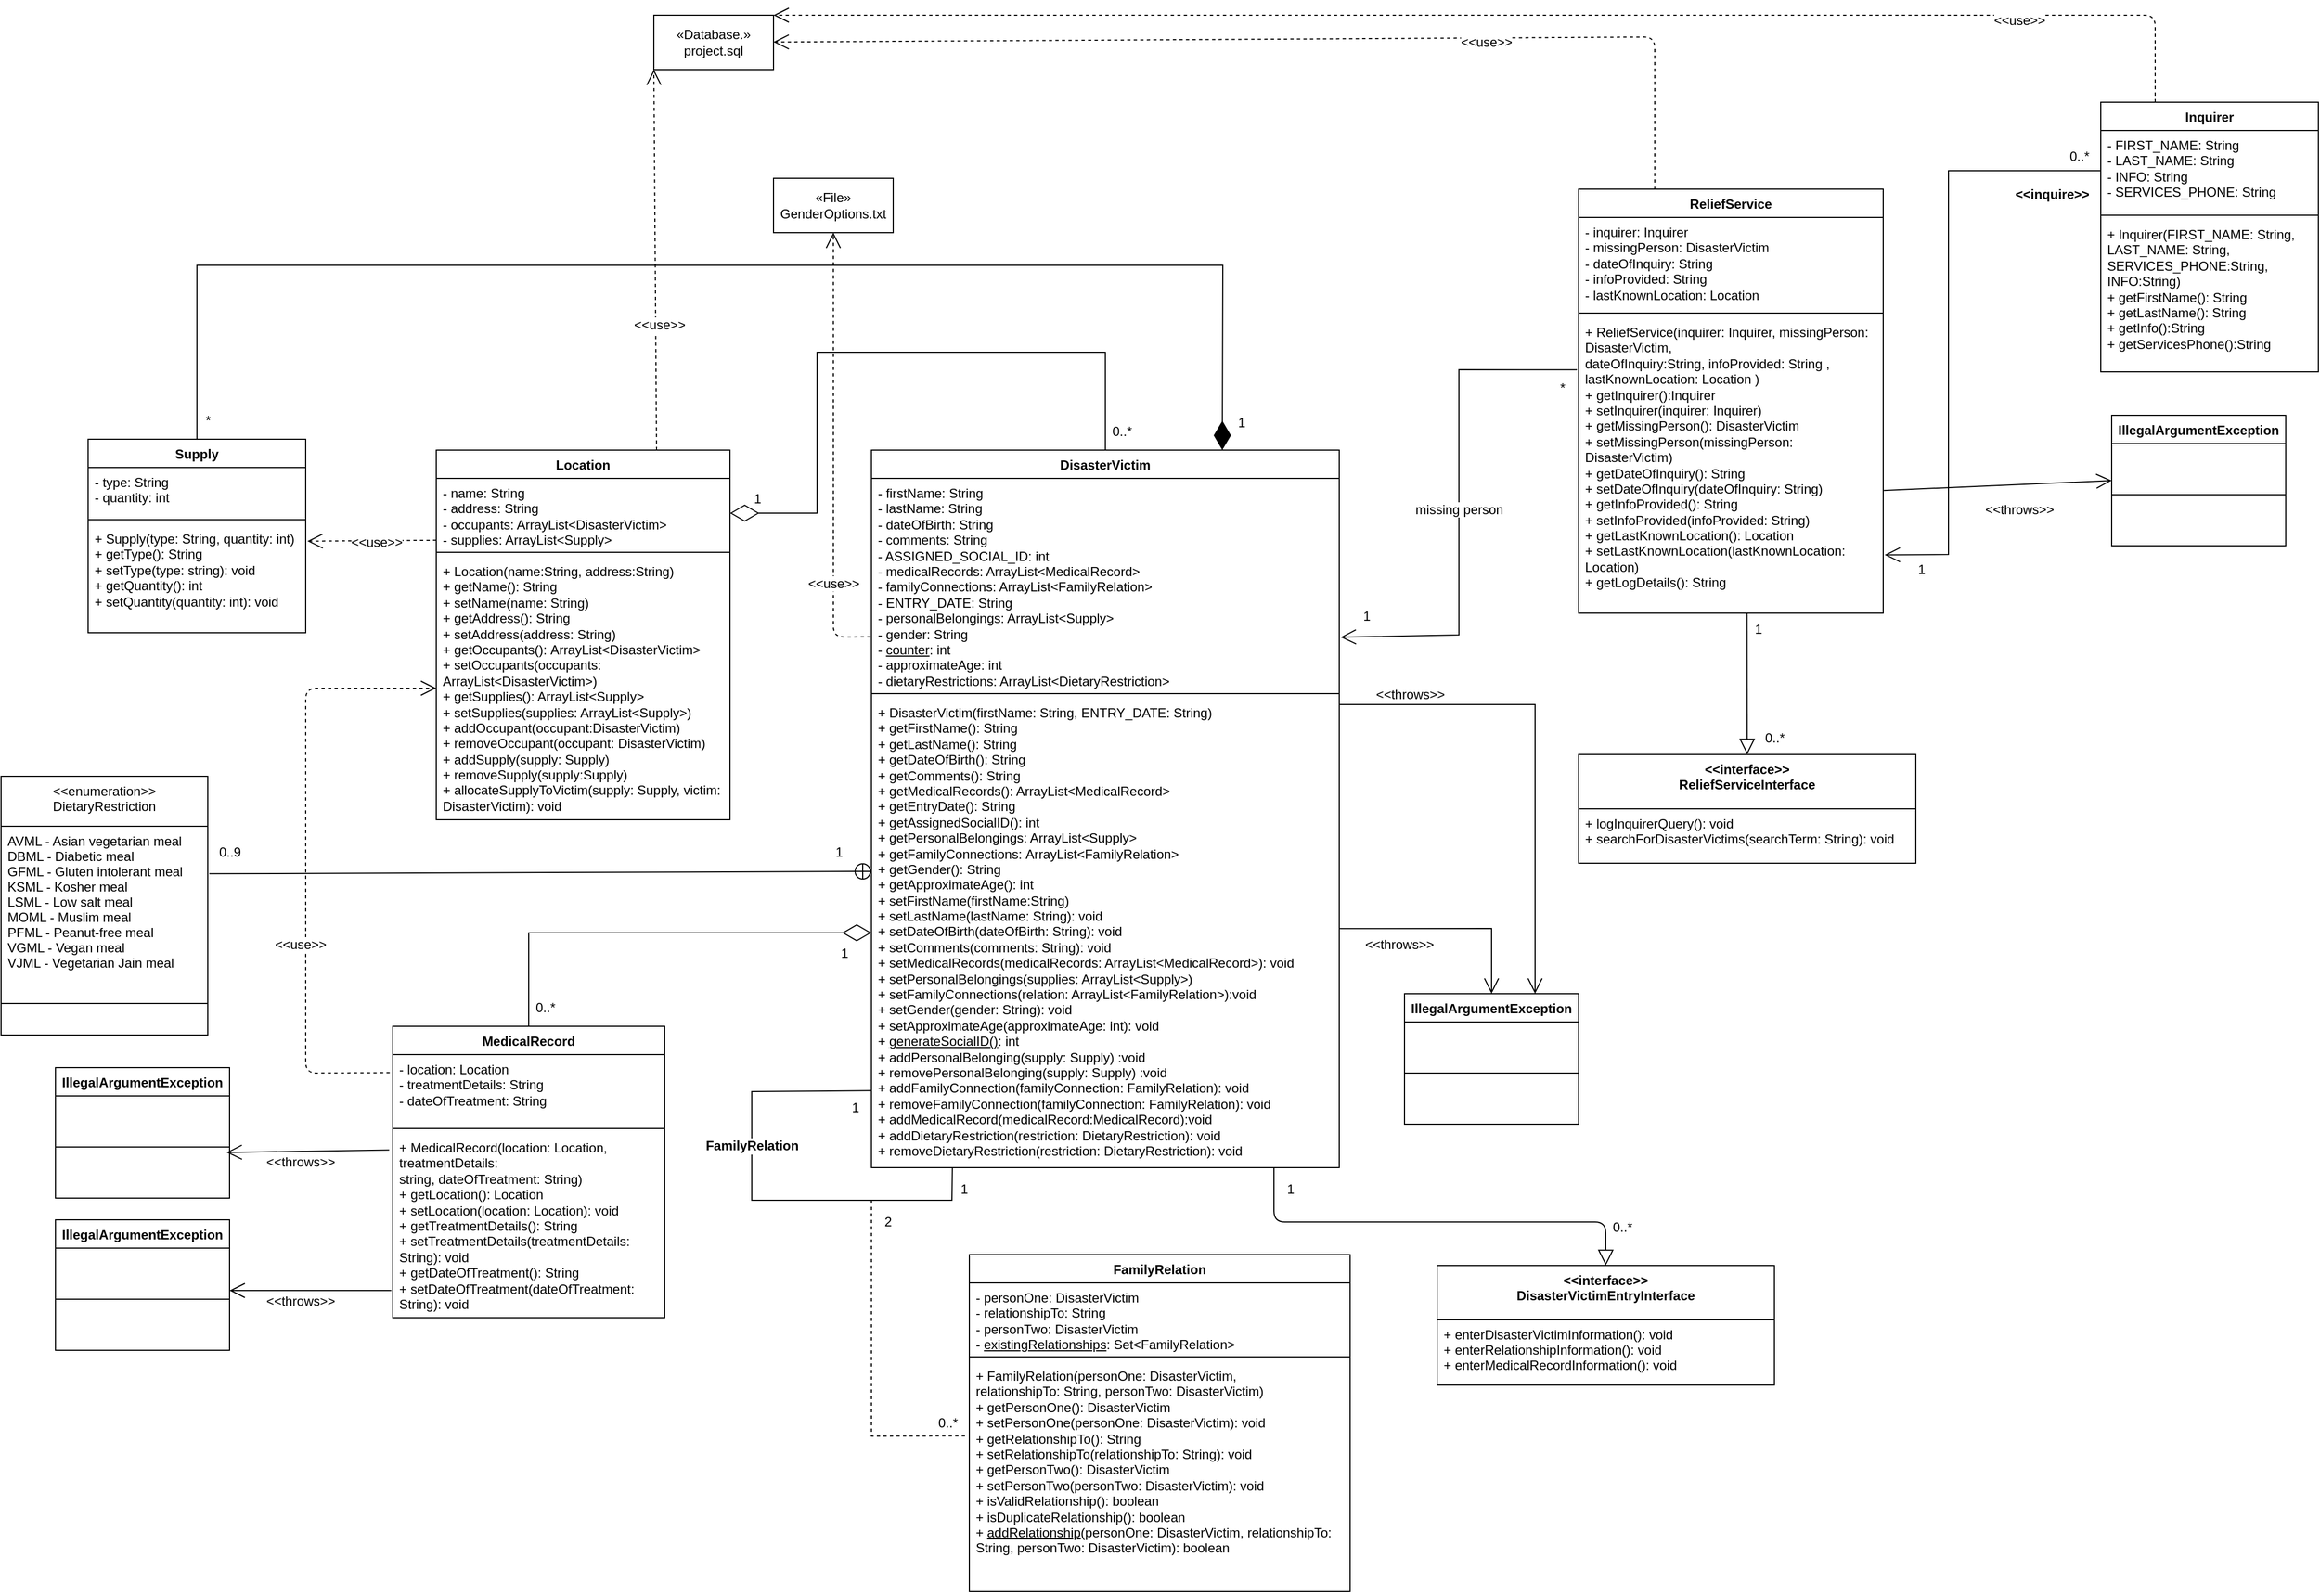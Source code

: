 <mxfile version="24.0.2" type="device">
  <diagram name="Page-1" id="tuon_g_4rtUmrCNSt_cw">
    <mxGraphModel dx="2333" dy="1160" grid="1" gridSize="10" guides="1" tooltips="1" connect="1" arrows="1" fold="1" page="1" pageScale="1" pageWidth="3000" pageHeight="3000" background="#FFFFFF" math="0" shadow="0">
      <root>
        <mxCell id="0" />
        <mxCell id="1" parent="0" />
        <mxCell id="7xqwLpyVegUSBJ_16_x_-1" value="DisasterVictim" style="swimlane;fontStyle=1;align=center;verticalAlign=top;childLayout=stackLayout;horizontal=1;startSize=26;horizontalStack=0;resizeParent=1;resizeParentMax=0;resizeLast=0;collapsible=1;marginBottom=0;whiteSpace=wrap;html=1;" parent="1" vertex="1">
          <mxGeometry x="1070" y="770" width="430" height="660" as="geometry" />
        </mxCell>
        <mxCell id="7xqwLpyVegUSBJ_16_x_-2" value="&lt;div&gt;- firstName: String&lt;/div&gt;&lt;div&gt;- lastName: String&lt;/div&gt;&lt;div&gt;- dateOfBirth: String&lt;/div&gt;&lt;div&gt;- comments: String&lt;/div&gt;&lt;div&gt;- ASSIGNED_SOCIAL_ID: int&lt;/div&gt;&lt;div&gt;- medicalRecords: ArrayList&amp;lt;MedicalRecord&amp;gt;&lt;/div&gt;&lt;div&gt;- familyConnections: ArrayList&amp;lt;FamilyRelation&amp;gt;&lt;/div&gt;&lt;div&gt;- ENTRY_DATE: String&lt;/div&gt;&lt;div&gt;- personalBelongings: ArrayList&amp;lt;Supply&amp;gt;&lt;/div&gt;&lt;div&gt;- gender: String&lt;/div&gt;&lt;div&gt;- &lt;u&gt;counter&lt;/u&gt;: int&lt;/div&gt;&lt;div&gt;- approximateAge: int&lt;br&gt;&lt;/div&gt;&lt;div&gt;- dietaryRestrictions: ArrayList&amp;lt;DietaryRestriction&amp;gt;&lt;br&gt;&lt;/div&gt;" style="text;strokeColor=none;fillColor=none;align=left;verticalAlign=top;spacingLeft=4;spacingRight=4;overflow=hidden;rotatable=0;points=[[0,0.5],[1,0.5]];portConstraint=eastwest;whiteSpace=wrap;html=1;" parent="7xqwLpyVegUSBJ_16_x_-1" vertex="1">
          <mxGeometry y="26" width="430" height="194" as="geometry" />
        </mxCell>
        <mxCell id="7xqwLpyVegUSBJ_16_x_-3" value="" style="line;strokeWidth=1;fillColor=none;align=left;verticalAlign=middle;spacingTop=-1;spacingLeft=3;spacingRight=3;rotatable=0;labelPosition=right;points=[];portConstraint=eastwest;strokeColor=inherit;" parent="7xqwLpyVegUSBJ_16_x_-1" vertex="1">
          <mxGeometry y="220" width="430" height="8" as="geometry" />
        </mxCell>
        <mxCell id="7xqwLpyVegUSBJ_16_x_-4" value="&lt;div&gt;+ DisasterVictim(firstName: String, ENTRY_DATE: String)&lt;/div&gt;&lt;div&gt;+ getFirstName(): String&lt;/div&gt;&lt;div&gt;+ getLastName(): String&lt;/div&gt;&lt;div&gt;+ getDateOfBirth(): String&lt;/div&gt;&lt;div&gt;+ getComments(): String&lt;/div&gt;&lt;div&gt;+ getMedicalRecords(): ArrayList&amp;lt;MedicalRecord&amp;gt;&lt;/div&gt;&lt;div&gt;+ getEntryDate(): String&lt;/div&gt;&lt;div&gt;+ getAssignedSocialID(): int&lt;/div&gt;&lt;div&gt;+ getPersonalBelongings: ArrayList&amp;lt;Supply&amp;gt;&lt;/div&gt;&lt;div&gt;+ getFamilyConnections:&amp;nbsp;&lt;span style=&quot;background-color: initial;&quot;&gt;ArrayList&amp;lt;FamilyRelation&amp;gt;&lt;/span&gt;&lt;/div&gt;&lt;div&gt;+ getGender(): String&lt;/div&gt;&lt;div&gt;+ getApproximateAge(): int&lt;br&gt;&lt;/div&gt;&lt;div&gt;+ setFirstName(firstName:String)&lt;/div&gt;&lt;div&gt;+ setLastName(lastName: String): void&lt;/div&gt;&lt;div&gt;+ setDateOfBirth(dateOfBirth: String): void&lt;/div&gt;&lt;div&gt;+ setComments(comments: String): void&lt;/div&gt;&lt;div&gt;+ setMedicalRecords(medicalRecords: ArrayList&amp;lt;MedicalRecord&amp;gt;): void&lt;/div&gt;&lt;div&gt;+ setPersonalBelongings(supplies: ArrayList&amp;lt;Supply&amp;gt;)&lt;/div&gt;&lt;div&gt;+ setFamilyConnections(relation: ArrayList&amp;lt;FamilyRelation&amp;gt;):void&lt;/div&gt;&lt;div&gt;+ setGender(gender: String): void&lt;/div&gt;&lt;div&gt;+ setApproximateAge(approximateAge: int): void&lt;br&gt;&lt;/div&gt;&lt;div&gt;+&amp;nbsp;&lt;u&gt;generateSocialID()&lt;/u&gt;: int&lt;/div&gt;&lt;div&gt;+ addPersonalBelonging(supply: Supply) :void&lt;/div&gt;&lt;div&gt;+ removePersonalBelonging(supply: Supply) :void&lt;/div&gt;&lt;div&gt;+ addFamilyConnection(familyConnection: FamilyRelation): void&lt;/div&gt;&lt;div&gt;+ removeFamilyConnection(familyConnection: FamilyRelation): void&lt;/div&gt;&lt;div&gt;+ addMedicalRecord(medicalRecord:MedicalRecord):void&lt;/div&gt;&lt;div&gt;+ addDietaryRestriction(restriction: DietaryRestriction): void&amp;nbsp;&lt;/div&gt;&lt;div&gt;+ removeDietaryRestriction(restriction: DietaryRestriction): void&lt;br&gt;&lt;/div&gt;&lt;div&gt;&lt;br&gt;&lt;/div&gt;" style="text;strokeColor=none;fillColor=none;align=left;verticalAlign=top;spacingLeft=4;spacingRight=4;overflow=hidden;rotatable=0;points=[[0,0.5],[1,0.5]];portConstraint=eastwest;whiteSpace=wrap;html=1;" parent="7xqwLpyVegUSBJ_16_x_-1" vertex="1">
          <mxGeometry y="228" width="430" height="432" as="geometry" />
        </mxCell>
        <mxCell id="3gZXW8orgrcEtshI8kYw-12" value="&lt;span style=&quot;font-size: 12px; font-weight: 700; text-wrap: wrap; background-color: rgb(255, 255, 255);&quot;&gt;FamilyRelation&lt;/span&gt;" style="endArrow=none;endSize=16;endFill=0;html=1;rounded=0;exitX=0.173;exitY=1.001;exitDx=0;exitDy=0;exitPerimeter=0;entryX=0.001;entryY=0.836;entryDx=0;entryDy=0;entryPerimeter=0;" parent="7xqwLpyVegUSBJ_16_x_-1" source="7xqwLpyVegUSBJ_16_x_-4" target="7xqwLpyVegUSBJ_16_x_-4" edge="1">
          <mxGeometry x="0.243" width="160" relative="1" as="geometry">
            <mxPoint x="20" y="600" as="sourcePoint" />
            <mxPoint x="180" y="600" as="targetPoint" />
            <Array as="points">
              <mxPoint x="74" y="690" />
              <mxPoint x="-110" y="690" />
              <mxPoint x="-110" y="590" />
            </Array>
            <mxPoint as="offset" />
          </mxGeometry>
        </mxCell>
        <mxCell id="7xqwLpyVegUSBJ_16_x_-5" value="Location" style="swimlane;fontStyle=1;align=center;verticalAlign=top;childLayout=stackLayout;horizontal=1;startSize=26;horizontalStack=0;resizeParent=1;resizeParentMax=0;resizeLast=0;collapsible=1;marginBottom=0;whiteSpace=wrap;html=1;" parent="1" vertex="1">
          <mxGeometry x="670" y="770" width="270" height="340" as="geometry" />
        </mxCell>
        <mxCell id="7xqwLpyVegUSBJ_16_x_-6" value="&lt;div&gt;- name: String&lt;/div&gt;&lt;div&gt;- address: String&lt;/div&gt;&lt;div&gt;- occupants: ArrayList&amp;lt;DisasterVictim&amp;gt;&lt;/div&gt;&lt;div&gt;- supplies: ArrayList&amp;lt;Supply&amp;gt;&lt;/div&gt;" style="text;strokeColor=none;fillColor=none;align=left;verticalAlign=top;spacingLeft=4;spacingRight=4;overflow=hidden;rotatable=0;points=[[0,0.5],[1,0.5]];portConstraint=eastwest;whiteSpace=wrap;html=1;" parent="7xqwLpyVegUSBJ_16_x_-5" vertex="1">
          <mxGeometry y="26" width="270" height="64" as="geometry" />
        </mxCell>
        <mxCell id="7xqwLpyVegUSBJ_16_x_-7" value="" style="line;strokeWidth=1;fillColor=none;align=left;verticalAlign=middle;spacingTop=-1;spacingLeft=3;spacingRight=3;rotatable=0;labelPosition=right;points=[];portConstraint=eastwest;strokeColor=inherit;" parent="7xqwLpyVegUSBJ_16_x_-5" vertex="1">
          <mxGeometry y="90" width="270" height="8" as="geometry" />
        </mxCell>
        <mxCell id="7xqwLpyVegUSBJ_16_x_-8" value="&lt;div&gt;+ Location(name:String, address:String)&lt;/div&gt;&lt;div&gt;+ getName(): String&lt;/div&gt;&lt;div&gt;+ setName(name: String)&lt;/div&gt;&lt;div&gt;+ getAddress(): String&lt;/div&gt;&lt;div&gt;+ setAddress(address: String)&lt;/div&gt;&lt;div&gt;+ getOccupants():&amp;nbsp;&lt;span style=&quot;background-color: initial;&quot;&gt;ArrayList&amp;lt;DisasterVictim&amp;gt;&lt;/span&gt;&lt;/div&gt;&lt;div&gt;&lt;span style=&quot;background-color: initial;&quot;&gt;+ setOccupants(occupants: ArrayList&amp;lt;DisasterVictim&amp;gt;)&lt;/span&gt;&lt;/div&gt;&lt;div&gt;+ getSupplies(): ArrayList&amp;lt;Supply&amp;gt;&lt;/div&gt;&lt;div&gt;+ setSupplies(supplies: ArrayList&amp;lt;Supply&amp;gt;)&lt;/div&gt;&lt;div&gt;+ addOccupant(occupant:DisasterVictim)&lt;/div&gt;&lt;div&gt;+ removeOccupant(occupant: DisasterVictim)&lt;/div&gt;&lt;div&gt;+ addSupply(supply: Supply)&lt;/div&gt;&lt;div&gt;+ removeSupply(supply:Supply)&lt;/div&gt;&lt;div&gt;+ allocateSupplyToVictim(supply: Supply, victim: DisasterVictim): void&lt;br&gt;&lt;/div&gt;" style="text;strokeColor=none;fillColor=none;align=left;verticalAlign=top;spacingLeft=4;spacingRight=4;overflow=hidden;rotatable=0;points=[[0,0.5],[1,0.5]];portConstraint=eastwest;whiteSpace=wrap;html=1;" parent="7xqwLpyVegUSBJ_16_x_-5" vertex="1">
          <mxGeometry y="98" width="270" height="242" as="geometry" />
        </mxCell>
        <mxCell id="7xqwLpyVegUSBJ_16_x_-9" value="" style="endArrow=diamondThin;endFill=0;endSize=24;html=1;rounded=0;entryX=1;entryY=0.5;entryDx=0;entryDy=0;exitX=0.5;exitY=0;exitDx=0;exitDy=0;" parent="1" source="7xqwLpyVegUSBJ_16_x_-1" target="7xqwLpyVegUSBJ_16_x_-6" edge="1">
          <mxGeometry width="160" relative="1" as="geometry">
            <mxPoint x="1040" y="828" as="sourcePoint" />
            <mxPoint x="970" y="910" as="targetPoint" />
            <Array as="points">
              <mxPoint x="1285" y="680" />
              <mxPoint x="1020" y="680" />
              <mxPoint x="1020" y="828" />
            </Array>
          </mxGeometry>
        </mxCell>
        <mxCell id="7xqwLpyVegUSBJ_16_x_-15" value="0..*" style="text;html=1;align=center;verticalAlign=middle;resizable=0;points=[];autosize=1;strokeColor=none;fillColor=none;" parent="1" vertex="1">
          <mxGeometry x="1280" y="738" width="40" height="30" as="geometry" />
        </mxCell>
        <mxCell id="7xqwLpyVegUSBJ_16_x_-16" value="1" style="text;html=1;align=center;verticalAlign=middle;resizable=0;points=[];autosize=1;strokeColor=none;fillColor=none;" parent="1" vertex="1">
          <mxGeometry x="950" y="800" width="30" height="30" as="geometry" />
        </mxCell>
        <mxCell id="7xqwLpyVegUSBJ_16_x_-18" value="FamilyRelation" style="swimlane;fontStyle=1;align=center;verticalAlign=top;childLayout=stackLayout;horizontal=1;startSize=26;horizontalStack=0;resizeParent=1;resizeParentMax=0;resizeLast=0;collapsible=1;marginBottom=0;whiteSpace=wrap;html=1;" parent="1" vertex="1">
          <mxGeometry x="1160" y="1510" width="350" height="310" as="geometry" />
        </mxCell>
        <mxCell id="7xqwLpyVegUSBJ_16_x_-19" value="&lt;div&gt;- personOne: DisasterVictim&lt;/div&gt;&lt;div&gt;- relationshipTo: String&lt;/div&gt;&lt;div&gt;- personTwo: DisasterVictim&lt;/div&gt;&lt;div&gt;- &lt;u&gt;existingRelationships&lt;/u&gt;: Set&amp;lt;FamilyRelation&amp;gt;&lt;/div&gt;" style="text;strokeColor=none;fillColor=none;align=left;verticalAlign=top;spacingLeft=4;spacingRight=4;overflow=hidden;rotatable=0;points=[[0,0.5],[1,0.5]];portConstraint=eastwest;whiteSpace=wrap;html=1;" parent="7xqwLpyVegUSBJ_16_x_-18" vertex="1">
          <mxGeometry y="26" width="350" height="64" as="geometry" />
        </mxCell>
        <mxCell id="7xqwLpyVegUSBJ_16_x_-20" value="" style="line;strokeWidth=1;fillColor=none;align=left;verticalAlign=middle;spacingTop=-1;spacingLeft=3;spacingRight=3;rotatable=0;labelPosition=right;points=[];portConstraint=eastwest;strokeColor=inherit;" parent="7xqwLpyVegUSBJ_16_x_-18" vertex="1">
          <mxGeometry y="90" width="350" height="8" as="geometry" />
        </mxCell>
        <mxCell id="7xqwLpyVegUSBJ_16_x_-21" value="&lt;div&gt;+ FamilyRelation(personOne: DisasterVictim,&lt;/div&gt;&lt;div&gt;relationshipTo: String, personTwo: DisasterVictim)&lt;/div&gt;&lt;div&gt;+ getPersonOne(): DisasterVictim&lt;/div&gt;&lt;div&gt;+ setPersonOne(personOne: DisasterVictim): void&lt;/div&gt;&lt;div&gt;+ getRelationshipTo(): String&lt;/div&gt;&lt;div&gt;+ setRelationshipTo(relationshipTo: String): void&lt;/div&gt;&lt;div&gt;+ getPersonTwo(): DisasterVictim&lt;/div&gt;&lt;div&gt;+ setPersonTwo(personTwo: DisasterVictim): void&lt;/div&gt;&lt;div&gt;+ isValidRelationship(): boolean&amp;nbsp;&lt;/div&gt;&lt;div&gt;+ isDuplicateRelationship(): boolean&lt;br&gt;&lt;/div&gt;&lt;div&gt;+ &lt;u&gt;addRelationship&lt;/u&gt;(personOne: DisasterVictim, relationshipTo: String, personTwo: DisasterVictim): boolean&lt;br&gt;&lt;/div&gt;" style="text;strokeColor=none;fillColor=none;align=left;verticalAlign=top;spacingLeft=4;spacingRight=4;overflow=hidden;rotatable=0;points=[[0,0.5],[1,0.5]];portConstraint=eastwest;whiteSpace=wrap;html=1;" parent="7xqwLpyVegUSBJ_16_x_-18" vertex="1">
          <mxGeometry y="98" width="350" height="212" as="geometry" />
        </mxCell>
        <mxCell id="7xqwLpyVegUSBJ_16_x_-23" value="1" style="text;html=1;align=center;verticalAlign=middle;resizable=0;points=[];autosize=1;strokeColor=none;fillColor=none;" parent="1" vertex="1">
          <mxGeometry x="1040" y="1360" width="30" height="30" as="geometry" />
        </mxCell>
        <mxCell id="7xqwLpyVegUSBJ_16_x_-24" value="1" style="text;html=1;align=center;verticalAlign=middle;resizable=0;points=[];autosize=1;strokeColor=none;fillColor=none;" parent="1" vertex="1">
          <mxGeometry x="1140" y="1435" width="30" height="30" as="geometry" />
        </mxCell>
        <mxCell id="7xqwLpyVegUSBJ_16_x_-26" value="" style="endArrow=none;dashed=1;html=1;rounded=0;entryX=-0.004;entryY=0.324;entryDx=0;entryDy=0;entryPerimeter=0;" parent="1" target="7xqwLpyVegUSBJ_16_x_-21" edge="1">
          <mxGeometry width="50" height="50" relative="1" as="geometry">
            <mxPoint x="1070" y="1460" as="sourcePoint" />
            <mxPoint x="1155" y="1654.5" as="targetPoint" />
            <Array as="points">
              <mxPoint x="1070" y="1677" />
            </Array>
          </mxGeometry>
        </mxCell>
        <mxCell id="7xqwLpyVegUSBJ_16_x_-27" value="0..*" style="text;html=1;align=center;verticalAlign=middle;resizable=0;points=[];autosize=1;strokeColor=none;fillColor=none;" parent="1" vertex="1">
          <mxGeometry x="1120" y="1650" width="40" height="30" as="geometry" />
        </mxCell>
        <mxCell id="7xqwLpyVegUSBJ_16_x_-28" value="2" style="text;html=1;align=center;verticalAlign=middle;resizable=0;points=[];autosize=1;strokeColor=none;fillColor=none;" parent="1" vertex="1">
          <mxGeometry x="1070" y="1465" width="30" height="30" as="geometry" />
        </mxCell>
        <mxCell id="7xqwLpyVegUSBJ_16_x_-29" value="Supply" style="swimlane;fontStyle=1;align=center;verticalAlign=top;childLayout=stackLayout;horizontal=1;startSize=26;horizontalStack=0;resizeParent=1;resizeParentMax=0;resizeLast=0;collapsible=1;marginBottom=0;whiteSpace=wrap;html=1;" parent="1" vertex="1">
          <mxGeometry x="350" y="760" width="200" height="178" as="geometry" />
        </mxCell>
        <mxCell id="7xqwLpyVegUSBJ_16_x_-30" value="&lt;div&gt;- type: String&lt;/div&gt;&lt;div&gt;- quantity: int&lt;/div&gt;" style="text;strokeColor=none;fillColor=none;align=left;verticalAlign=top;spacingLeft=4;spacingRight=4;overflow=hidden;rotatable=0;points=[[0,0.5],[1,0.5]];portConstraint=eastwest;whiteSpace=wrap;html=1;" parent="7xqwLpyVegUSBJ_16_x_-29" vertex="1">
          <mxGeometry y="26" width="200" height="44" as="geometry" />
        </mxCell>
        <mxCell id="7xqwLpyVegUSBJ_16_x_-31" value="" style="line;strokeWidth=1;fillColor=none;align=left;verticalAlign=middle;spacingTop=-1;spacingLeft=3;spacingRight=3;rotatable=0;labelPosition=right;points=[];portConstraint=eastwest;strokeColor=inherit;" parent="7xqwLpyVegUSBJ_16_x_-29" vertex="1">
          <mxGeometry y="70" width="200" height="8" as="geometry" />
        </mxCell>
        <mxCell id="7xqwLpyVegUSBJ_16_x_-32" value="&lt;div&gt;+ Supply(type: String, quantity: int)&lt;/div&gt;&lt;div&gt;+ getType(): String&lt;/div&gt;&lt;div&gt;+ setType(type: string): void&lt;/div&gt;&lt;div&gt;+ getQuantity(): int&lt;/div&gt;&lt;div&gt;+ setQuantity(quantity: int): void&lt;/div&gt;" style="text;strokeColor=none;fillColor=none;align=left;verticalAlign=top;spacingLeft=4;spacingRight=4;overflow=hidden;rotatable=0;points=[[0,0.5],[1,0.5]];portConstraint=eastwest;whiteSpace=wrap;html=1;" parent="7xqwLpyVegUSBJ_16_x_-29" vertex="1">
          <mxGeometry y="78" width="200" height="100" as="geometry" />
        </mxCell>
        <mxCell id="7xqwLpyVegUSBJ_16_x_-34" value="ReliefService" style="swimlane;fontStyle=1;align=center;verticalAlign=top;childLayout=stackLayout;horizontal=1;startSize=26;horizontalStack=0;resizeParent=1;resizeParentMax=0;resizeLast=0;collapsible=1;marginBottom=0;whiteSpace=wrap;html=1;" parent="1" vertex="1">
          <mxGeometry x="1720" y="530" width="280" height="390" as="geometry" />
        </mxCell>
        <mxCell id="7xqwLpyVegUSBJ_16_x_-35" value="&lt;div&gt;- inquirer: Inquirer&lt;/div&gt;&lt;div&gt;- missingPerson: DisasterVictim&lt;/div&gt;&lt;div&gt;- dateOfInquiry: String&lt;/div&gt;&lt;div&gt;- infoProvided: String&lt;/div&gt;&lt;div&gt;- lastKnownLocation: Location&lt;/div&gt;" style="text;strokeColor=none;fillColor=none;align=left;verticalAlign=top;spacingLeft=4;spacingRight=4;overflow=hidden;rotatable=0;points=[[0,0.5],[1,0.5]];portConstraint=eastwest;whiteSpace=wrap;html=1;" parent="7xqwLpyVegUSBJ_16_x_-34" vertex="1">
          <mxGeometry y="26" width="280" height="84" as="geometry" />
        </mxCell>
        <mxCell id="7xqwLpyVegUSBJ_16_x_-36" value="" style="line;strokeWidth=1;fillColor=none;align=left;verticalAlign=middle;spacingTop=-1;spacingLeft=3;spacingRight=3;rotatable=0;labelPosition=right;points=[];portConstraint=eastwest;strokeColor=inherit;" parent="7xqwLpyVegUSBJ_16_x_-34" vertex="1">
          <mxGeometry y="110" width="280" height="8" as="geometry" />
        </mxCell>
        <mxCell id="7xqwLpyVegUSBJ_16_x_-37" value="&lt;div&gt;+ ReliefService(inquirer: Inquirer, missingPerson: DisasterVictim,&lt;/div&gt;&lt;div&gt;dateOfInquiry:String, infoProvided: String , lastKnownLocation: Location )&lt;/div&gt;&lt;div&gt;+ getInquirer():Inquirer&lt;/div&gt;&lt;div&gt;+ setInquirer(inquirer: Inquirer)&lt;/div&gt;&lt;div&gt;+ getMissingPerson(): DisasterVictim&lt;/div&gt;&lt;div&gt;+ setMissingPerson(missingPerson: DisasterVictim)&lt;/div&gt;&lt;div&gt;+ getDateOfInquiry(): String&lt;/div&gt;&lt;div&gt;+ setDateOfInquiry(dateOfInquiry: String)&lt;/div&gt;&lt;div&gt;+ getInfoProvided(): String&lt;/div&gt;&lt;div&gt;+ setInfoProvided(infoProvided: String)&lt;/div&gt;&lt;div&gt;+ getLastKnownLocation(): Location&lt;/div&gt;&lt;div&gt;+ setLastKnownLocation(lastKnownLocation: Location)&lt;/div&gt;&lt;div&gt;+ getLogDetails(): String&lt;/div&gt;" style="text;strokeColor=none;fillColor=none;align=left;verticalAlign=top;spacingLeft=4;spacingRight=4;overflow=hidden;rotatable=0;points=[[0,0.5],[1,0.5]];portConstraint=eastwest;whiteSpace=wrap;html=1;" parent="7xqwLpyVegUSBJ_16_x_-34" vertex="1">
          <mxGeometry y="118" width="280" height="272" as="geometry" />
        </mxCell>
        <mxCell id="7xqwLpyVegUSBJ_16_x_-40" value="" style="endArrow=open;endFill=1;endSize=12;html=1;rounded=0;exitX=-0.005;exitY=0.177;exitDx=0;exitDy=0;exitPerimeter=0;entryX=1.003;entryY=0.753;entryDx=0;entryDy=0;entryPerimeter=0;" parent="1" source="7xqwLpyVegUSBJ_16_x_-37" target="7xqwLpyVegUSBJ_16_x_-2" edge="1">
          <mxGeometry width="160" relative="1" as="geometry">
            <mxPoint x="2120" y="1247" as="sourcePoint" />
            <mxPoint x="2620.86" y="980.204" as="targetPoint" />
            <Array as="points">
              <mxPoint x="1610" y="696" />
              <mxPoint x="1610" y="940" />
            </Array>
          </mxGeometry>
        </mxCell>
        <mxCell id="7xqwLpyVegUSBJ_16_x_-43" value="&lt;span style=&quot;background-color: rgb(255, 255, 255);&quot;&gt;missing person&lt;/span&gt;" style="text;html=1;align=center;verticalAlign=middle;resizable=0;points=[];autosize=1;strokeColor=none;fillColor=none;" parent="1" vertex="1">
          <mxGeometry x="1560" y="810" width="100" height="30" as="geometry" />
        </mxCell>
        <mxCell id="7xqwLpyVegUSBJ_16_x_-44" value="Inquirer" style="swimlane;fontStyle=1;align=center;verticalAlign=top;childLayout=stackLayout;horizontal=1;startSize=26;horizontalStack=0;resizeParent=1;resizeParentMax=0;resizeLast=0;collapsible=1;marginBottom=0;whiteSpace=wrap;html=1;" parent="1" vertex="1">
          <mxGeometry x="2200" y="450" width="200" height="248" as="geometry" />
        </mxCell>
        <mxCell id="7xqwLpyVegUSBJ_16_x_-45" value="&lt;div&gt;- FIRST_NAME: String&lt;/div&gt;&lt;div&gt;- LAST_NAME: String&lt;/div&gt;&lt;div&gt;- INFO: String&lt;/div&gt;&lt;div&gt;- SERVICES_PHONE: String&lt;/div&gt;" style="text;strokeColor=none;fillColor=none;align=left;verticalAlign=top;spacingLeft=4;spacingRight=4;overflow=hidden;rotatable=0;points=[[0,0.5],[1,0.5]];portConstraint=eastwest;whiteSpace=wrap;html=1;" parent="7xqwLpyVegUSBJ_16_x_-44" vertex="1">
          <mxGeometry y="26" width="200" height="74" as="geometry" />
        </mxCell>
        <mxCell id="7xqwLpyVegUSBJ_16_x_-46" value="" style="line;strokeWidth=1;fillColor=none;align=left;verticalAlign=middle;spacingTop=-1;spacingLeft=3;spacingRight=3;rotatable=0;labelPosition=right;points=[];portConstraint=eastwest;strokeColor=inherit;" parent="7xqwLpyVegUSBJ_16_x_-44" vertex="1">
          <mxGeometry y="100" width="200" height="8" as="geometry" />
        </mxCell>
        <mxCell id="7xqwLpyVegUSBJ_16_x_-47" value="&lt;div&gt;+ Inquirer(FIRST_NAME: String, LAST_NAME: String,&lt;/div&gt;&lt;div&gt;SERVICES_PHONE:String, INFO:String)&lt;/div&gt;&lt;div&gt;+ getFirstName(): String&lt;/div&gt;&lt;div&gt;+ getLastName(): String&lt;/div&gt;&lt;div&gt;+ getInfo():String&lt;/div&gt;&lt;div&gt;+ getServicesPhone():String&lt;/div&gt;" style="text;strokeColor=none;fillColor=none;align=left;verticalAlign=top;spacingLeft=4;spacingRight=4;overflow=hidden;rotatable=0;points=[[0,0.5],[1,0.5]];portConstraint=eastwest;whiteSpace=wrap;html=1;" parent="7xqwLpyVegUSBJ_16_x_-44" vertex="1">
          <mxGeometry y="108" width="200" height="140" as="geometry" />
        </mxCell>
        <mxCell id="7xqwLpyVegUSBJ_16_x_-49" value="MedicalRecord" style="swimlane;fontStyle=1;align=center;verticalAlign=top;childLayout=stackLayout;horizontal=1;startSize=26;horizontalStack=0;resizeParent=1;resizeParentMax=0;resizeLast=0;collapsible=1;marginBottom=0;whiteSpace=wrap;html=1;" parent="1" vertex="1">
          <mxGeometry x="630" y="1300" width="250" height="268" as="geometry" />
        </mxCell>
        <mxCell id="7xqwLpyVegUSBJ_16_x_-50" value="&lt;div&gt;- location: Location&lt;/div&gt;&lt;div&gt;- treatmentDetails: String&lt;/div&gt;&lt;div&gt;- dateOfTreatment: String&lt;/div&gt;" style="text;strokeColor=none;fillColor=none;align=left;verticalAlign=top;spacingLeft=4;spacingRight=4;overflow=hidden;rotatable=0;points=[[0,0.5],[1,0.5]];portConstraint=eastwest;whiteSpace=wrap;html=1;" parent="7xqwLpyVegUSBJ_16_x_-49" vertex="1">
          <mxGeometry y="26" width="250" height="64" as="geometry" />
        </mxCell>
        <mxCell id="7xqwLpyVegUSBJ_16_x_-51" value="" style="line;strokeWidth=1;fillColor=none;align=left;verticalAlign=middle;spacingTop=-1;spacingLeft=3;spacingRight=3;rotatable=0;labelPosition=right;points=[];portConstraint=eastwest;strokeColor=inherit;" parent="7xqwLpyVegUSBJ_16_x_-49" vertex="1">
          <mxGeometry y="90" width="250" height="8" as="geometry" />
        </mxCell>
        <mxCell id="7xqwLpyVegUSBJ_16_x_-52" value="&lt;div&gt;+ MedicalRecord(location: Location, treatmentDetails:&lt;/div&gt;&lt;div&gt;string, dateOfTreatment: String)&lt;/div&gt;&lt;div&gt;+ getLocation(): Location&lt;/div&gt;&lt;div&gt;+ setLocation(location: Location): void&lt;/div&gt;&lt;div&gt;+ getTreatmentDetails(): String&lt;/div&gt;&lt;div&gt;+ setTreatmentDetails(treatmentDetails: String): void&lt;/div&gt;&lt;div&gt;+ getDateOfTreatment(): String&lt;/div&gt;&lt;div&gt;+ setDateOfTreatment(dateOfTreatment: String): void&lt;/div&gt;" style="text;strokeColor=none;fillColor=none;align=left;verticalAlign=top;spacingLeft=4;spacingRight=4;overflow=hidden;rotatable=0;points=[[0,0.5],[1,0.5]];portConstraint=eastwest;whiteSpace=wrap;html=1;" parent="7xqwLpyVegUSBJ_16_x_-49" vertex="1">
          <mxGeometry y="98" width="250" height="170" as="geometry" />
        </mxCell>
        <mxCell id="7xqwLpyVegUSBJ_16_x_-54" value="IllegalArgumentException" style="swimlane;fontStyle=1;align=center;verticalAlign=top;childLayout=stackLayout;horizontal=1;startSize=26;horizontalStack=0;resizeParent=1;resizeParentMax=0;resizeLast=0;collapsible=1;marginBottom=0;whiteSpace=wrap;html=1;" parent="1" vertex="1">
          <mxGeometry x="320" y="1338" width="160" height="120" as="geometry" />
        </mxCell>
        <mxCell id="7xqwLpyVegUSBJ_16_x_-56" value="" style="line;strokeWidth=1;fillColor=none;align=left;verticalAlign=middle;spacingTop=-1;spacingLeft=3;spacingRight=3;rotatable=0;labelPosition=right;points=[];portConstraint=eastwest;strokeColor=inherit;" parent="7xqwLpyVegUSBJ_16_x_-54" vertex="1">
          <mxGeometry y="26" width="160" height="94" as="geometry" />
        </mxCell>
        <mxCell id="7xqwLpyVegUSBJ_16_x_-59" value="" style="endArrow=open;endFill=1;endSize=12;html=1;rounded=0;entryX=0.983;entryY=0.553;entryDx=0;entryDy=0;exitX=-0.013;exitY=0.093;exitDx=0;exitDy=0;exitPerimeter=0;entryPerimeter=0;" parent="1" source="7xqwLpyVegUSBJ_16_x_-52" target="7xqwLpyVegUSBJ_16_x_-56" edge="1">
          <mxGeometry width="160" relative="1" as="geometry">
            <mxPoint x="890" y="1490" as="sourcePoint" />
            <mxPoint x="1050" y="1490" as="targetPoint" />
          </mxGeometry>
        </mxCell>
        <mxCell id="7xqwLpyVegUSBJ_16_x_-60" value="IllegalArgumentException" style="swimlane;fontStyle=1;align=center;verticalAlign=top;childLayout=stackLayout;horizontal=1;startSize=26;horizontalStack=0;resizeParent=1;resizeParentMax=0;resizeLast=0;collapsible=1;marginBottom=0;whiteSpace=wrap;html=1;" parent="1" vertex="1">
          <mxGeometry x="320" y="1478" width="160" height="120" as="geometry" />
        </mxCell>
        <mxCell id="7xqwLpyVegUSBJ_16_x_-61" value="" style="line;strokeWidth=1;fillColor=none;align=left;verticalAlign=middle;spacingTop=-1;spacingLeft=3;spacingRight=3;rotatable=0;labelPosition=right;points=[];portConstraint=eastwest;strokeColor=inherit;" parent="7xqwLpyVegUSBJ_16_x_-60" vertex="1">
          <mxGeometry y="26" width="160" height="94" as="geometry" />
        </mxCell>
        <mxCell id="7xqwLpyVegUSBJ_16_x_-62" value="" style="endArrow=open;endFill=1;endSize=12;html=1;rounded=0;exitX=-0.005;exitY=0.853;exitDx=0;exitDy=0;exitPerimeter=0;" parent="1" source="7xqwLpyVegUSBJ_16_x_-52" edge="1">
          <mxGeometry width="160" relative="1" as="geometry">
            <mxPoint x="637" y="1424" as="sourcePoint" />
            <mxPoint x="480" y="1543" as="targetPoint" />
          </mxGeometry>
        </mxCell>
        <mxCell id="7xqwLpyVegUSBJ_16_x_-63" value="&amp;lt;&amp;lt;throws&amp;gt;&amp;gt;" style="text;html=1;align=center;verticalAlign=middle;resizable=0;points=[];autosize=1;strokeColor=none;fillColor=none;" parent="1" vertex="1">
          <mxGeometry x="500" y="1538" width="90" height="30" as="geometry" />
        </mxCell>
        <mxCell id="7xqwLpyVegUSBJ_16_x_-64" value="&amp;lt;&amp;lt;throws&amp;gt;&amp;gt;" style="text;html=1;align=center;verticalAlign=middle;resizable=0;points=[];autosize=1;strokeColor=none;fillColor=none;" parent="1" vertex="1">
          <mxGeometry x="500" y="1410" width="90" height="30" as="geometry" />
        </mxCell>
        <mxCell id="7xqwLpyVegUSBJ_16_x_-65" value="IllegalArgumentException" style="swimlane;fontStyle=1;align=center;verticalAlign=top;childLayout=stackLayout;horizontal=1;startSize=26;horizontalStack=0;resizeParent=1;resizeParentMax=0;resizeLast=0;collapsible=1;marginBottom=0;whiteSpace=wrap;html=1;" parent="1" vertex="1">
          <mxGeometry x="2210" y="738" width="160" height="120" as="geometry" />
        </mxCell>
        <mxCell id="7xqwLpyVegUSBJ_16_x_-66" value="" style="line;strokeWidth=1;fillColor=none;align=left;verticalAlign=middle;spacingTop=-1;spacingLeft=3;spacingRight=3;rotatable=0;labelPosition=right;points=[];portConstraint=eastwest;strokeColor=inherit;" parent="7xqwLpyVegUSBJ_16_x_-65" vertex="1">
          <mxGeometry y="26" width="160" height="94" as="geometry" />
        </mxCell>
        <mxCell id="7xqwLpyVegUSBJ_16_x_-68" value="" style="endArrow=open;endFill=1;endSize=12;html=1;rounded=0;entryX=0;entryY=0.5;entryDx=0;entryDy=0;startArrow=none;exitX=1.002;exitY=0.585;exitDx=0;exitDy=0;exitPerimeter=0;" parent="1" source="7xqwLpyVegUSBJ_16_x_-37" target="7xqwLpyVegUSBJ_16_x_-65" edge="1">
          <mxGeometry width="160" relative="1" as="geometry">
            <mxPoint x="2025.1" y="794.11" as="sourcePoint" />
            <mxPoint x="2199.82" y="800" as="targetPoint" />
          </mxGeometry>
        </mxCell>
        <mxCell id="7xqwLpyVegUSBJ_16_x_-69" value="&amp;lt;&amp;lt;throws&amp;gt;&amp;gt;" style="text;html=1;align=center;verticalAlign=middle;resizable=0;points=[];autosize=1;strokeColor=none;fillColor=none;" parent="1" vertex="1">
          <mxGeometry x="2080" y="810" width="90" height="30" as="geometry" />
        </mxCell>
        <mxCell id="7xqwLpyVegUSBJ_16_x_-70" value="IllegalArgumentException" style="swimlane;fontStyle=1;align=center;verticalAlign=top;childLayout=stackLayout;horizontal=1;startSize=26;horizontalStack=0;resizeParent=1;resizeParentMax=0;resizeLast=0;collapsible=1;marginBottom=0;whiteSpace=wrap;html=1;" parent="1" vertex="1">
          <mxGeometry x="1560" y="1270" width="160" height="120" as="geometry" />
        </mxCell>
        <mxCell id="7xqwLpyVegUSBJ_16_x_-71" value="" style="line;strokeWidth=1;fillColor=none;align=left;verticalAlign=middle;spacingTop=-1;spacingLeft=3;spacingRight=3;rotatable=0;labelPosition=right;points=[];portConstraint=eastwest;strokeColor=inherit;" parent="7xqwLpyVegUSBJ_16_x_-70" vertex="1">
          <mxGeometry y="26" width="160" height="94" as="geometry" />
        </mxCell>
        <mxCell id="7xqwLpyVegUSBJ_16_x_-72" value="" style="endArrow=open;endFill=1;endSize=12;html=1;rounded=0;exitX=0.999;exitY=0.491;exitDx=0;exitDy=0;entryX=0.5;entryY=0;entryDx=0;entryDy=0;exitPerimeter=0;" parent="1" source="7xqwLpyVegUSBJ_16_x_-4" target="7xqwLpyVegUSBJ_16_x_-70" edge="1">
          <mxGeometry width="160" relative="1" as="geometry">
            <mxPoint x="1679" y="985" as="sourcePoint" />
            <mxPoint x="1670" y="1084" as="targetPoint" />
            <Array as="points">
              <mxPoint x="1640" y="1210" />
            </Array>
          </mxGeometry>
        </mxCell>
        <mxCell id="7xqwLpyVegUSBJ_16_x_-73" value="&amp;lt;&amp;lt;throws&amp;gt;&amp;gt;" style="text;html=1;align=center;verticalAlign=middle;resizable=0;points=[];autosize=1;strokeColor=none;fillColor=none;" parent="1" vertex="1">
          <mxGeometry x="1510" y="1210" width="90" height="30" as="geometry" />
        </mxCell>
        <mxCell id="7xqwLpyVegUSBJ_16_x_-74" value="" style="endArrow=open;endFill=1;endSize=12;html=1;rounded=0;exitX=1;exitY=0.014;exitDx=0;exitDy=0;entryX=0.75;entryY=0;entryDx=0;entryDy=0;exitPerimeter=0;" parent="1" source="7xqwLpyVegUSBJ_16_x_-4" target="7xqwLpyVegUSBJ_16_x_-70" edge="1">
          <mxGeometry width="160" relative="1" as="geometry">
            <mxPoint x="1510" y="984" as="sourcePoint" />
            <mxPoint x="1650" y="1038" as="targetPoint" />
            <Array as="points">
              <mxPoint x="1680" y="1004" />
            </Array>
          </mxGeometry>
        </mxCell>
        <mxCell id="7xqwLpyVegUSBJ_16_x_-75" value="&amp;lt;&amp;lt;throws&amp;gt;&amp;gt;" style="text;html=1;align=center;verticalAlign=middle;resizable=0;points=[];autosize=1;strokeColor=none;fillColor=none;" parent="1" vertex="1">
          <mxGeometry x="1520" y="980" width="90" height="30" as="geometry" />
        </mxCell>
        <mxCell id="7xqwLpyVegUSBJ_16_x_-77" value="" style="endArrow=diamondThin;endFill=0;endSize=24;html=1;rounded=0;entryX=0;entryY=0.5;entryDx=0;entryDy=0;exitX=0.5;exitY=0;exitDx=0;exitDy=0;" parent="1" source="7xqwLpyVegUSBJ_16_x_-49" target="7xqwLpyVegUSBJ_16_x_-4" edge="1">
          <mxGeometry width="160" relative="1" as="geometry">
            <mxPoint x="980" y="1180" as="sourcePoint" />
            <mxPoint x="1140" y="1180" as="targetPoint" />
            <Array as="points">
              <mxPoint x="755" y="1214" />
            </Array>
          </mxGeometry>
        </mxCell>
        <mxCell id="7xqwLpyVegUSBJ_16_x_-78" value="0..*" style="text;html=1;align=center;verticalAlign=middle;resizable=0;points=[];autosize=1;strokeColor=none;fillColor=none;" parent="1" vertex="1">
          <mxGeometry x="750" y="1268" width="40" height="30" as="geometry" />
        </mxCell>
        <mxCell id="7xqwLpyVegUSBJ_16_x_-79" value="1" style="text;html=1;align=center;verticalAlign=middle;resizable=0;points=[];autosize=1;strokeColor=none;fillColor=none;" parent="1" vertex="1">
          <mxGeometry x="1030" y="1218" width="30" height="30" as="geometry" />
        </mxCell>
        <mxCell id="7xqwLpyVegUSBJ_16_x_-80" value="" style="endArrow=diamondThin;endFill=1;endSize=24;html=1;rounded=0;entryX=0.75;entryY=0;entryDx=0;entryDy=0;exitX=0.5;exitY=0;exitDx=0;exitDy=0;" parent="1" source="7xqwLpyVegUSBJ_16_x_-29" target="7xqwLpyVegUSBJ_16_x_-1" edge="1">
          <mxGeometry width="160" relative="1" as="geometry">
            <mxPoint x="840" y="1170" as="sourcePoint" />
            <mxPoint x="1000" y="1170" as="targetPoint" />
            <Array as="points">
              <mxPoint x="450" y="600" />
              <mxPoint x="1393" y="600" />
            </Array>
          </mxGeometry>
        </mxCell>
        <mxCell id="7xqwLpyVegUSBJ_16_x_-81" value="*" style="text;html=1;align=center;verticalAlign=middle;resizable=0;points=[];autosize=1;strokeColor=none;fillColor=none;" parent="1" vertex="1">
          <mxGeometry x="445" y="728" width="30" height="30" as="geometry" />
        </mxCell>
        <mxCell id="7xqwLpyVegUSBJ_16_x_-82" value="1" style="text;html=1;align=center;verticalAlign=middle;resizable=0;points=[];autosize=1;strokeColor=none;fillColor=none;" parent="1" vertex="1">
          <mxGeometry x="1395" y="730" width="30" height="30" as="geometry" />
        </mxCell>
        <mxCell id="3gZXW8orgrcEtshI8kYw-6" value="" style="endArrow=none;startArrow=circlePlus;endFill=0;startFill=0;endSize=8;html=1;rounded=0;entryX=1.007;entryY=0.326;entryDx=0;entryDy=0;entryPerimeter=0;" parent="1" target="8" edge="1">
          <mxGeometry width="160" relative="1" as="geometry">
            <mxPoint x="1070" y="1157.5" as="sourcePoint" />
            <mxPoint x="469.81" y="1159.2" as="targetPoint" />
          </mxGeometry>
        </mxCell>
        <mxCell id="u5-d1l7EPAgdOI_su9Vk-44" value="«File»&lt;br&gt;GenderOptions.txt" style="html=1;whiteSpace=wrap;" parent="1" vertex="1">
          <mxGeometry x="980" y="520" width="110" height="50" as="geometry" />
        </mxCell>
        <mxCell id="7" value="&lt;&lt;enumeration&gt;&gt;&#xa;DietaryRestriction&#xa;" style="swimlane;fontStyle=0;align=center;verticalAlign=top;childLayout=stackLayout;horizontal=1;startSize=46;horizontalStack=0;resizeParent=1;resizeParentMax=0;resizeLast=0;collapsible=1;marginBottom=0;labelBackgroundColor=#FFFFFF;" parent="1" vertex="1">
          <mxGeometry x="270" y="1070" width="190" height="238" as="geometry" />
        </mxCell>
        <mxCell id="8" value="AVML - Asian vegetarian meal&#xa;DBML - Diabetic meal&#xa;GFML - Gluten intolerant meal&#xa;KSML - Kosher meal&#xa;LSML - Low salt meal&#xa;MOML - Muslim meal&#xa;PFML - Peanut-free meal&#xa;VGML - Vegan meal&#xa;VJML - Vegetarian Jain meal" style="text;strokeColor=none;fillColor=none;align=left;verticalAlign=top;spacingLeft=4;spacingRight=4;overflow=hidden;rotatable=0;points=[[0,0.5],[1,0.5]];portConstraint=eastwest;labelBackgroundColor=#FFFFFF;" parent="7" vertex="1">
          <mxGeometry y="46" width="190" height="134" as="geometry" />
        </mxCell>
        <mxCell id="9" value="" style="line;strokeWidth=1;fillColor=none;align=left;verticalAlign=middle;spacingTop=-1;spacingLeft=3;spacingRight=3;rotatable=0;labelPosition=right;points=[];portConstraint=eastwest;strokeColor=inherit;labelBackgroundColor=#000000;" parent="7" vertex="1">
          <mxGeometry y="180" width="190" height="58" as="geometry" />
        </mxCell>
        <mxCell id="15" value="" style="endArrow=open;endFill=1;endSize=12;html=1;rounded=0;entryX=1.005;entryY=0.803;entryDx=0;entryDy=0;startArrow=none;exitX=0;exitY=0.5;exitDx=0;exitDy=0;entryPerimeter=0;" parent="1" source="7xqwLpyVegUSBJ_16_x_-45" target="7xqwLpyVegUSBJ_16_x_-37" edge="1">
          <mxGeometry width="160" relative="1" as="geometry">
            <mxPoint x="2012.8" y="817.12" as="sourcePoint" />
            <mxPoint x="2220" y="808" as="targetPoint" />
            <Array as="points">
              <mxPoint x="2060" y="513" />
              <mxPoint x="2060" y="866" />
            </Array>
          </mxGeometry>
        </mxCell>
        <mxCell id="16" value="&lt;b&gt;&amp;lt;&amp;lt;inquire&amp;gt;&amp;gt;&lt;/b&gt;" style="text;html=1;align=center;verticalAlign=middle;resizable=0;points=[];autosize=1;strokeColor=none;fillColor=none;" parent="1" vertex="1">
          <mxGeometry x="2110" y="520" width="90" height="30" as="geometry" />
        </mxCell>
        <mxCell id="17" value="0..*" style="text;html=1;align=center;verticalAlign=middle;resizable=0;points=[];autosize=1;strokeColor=none;fillColor=none;" parent="1" vertex="1">
          <mxGeometry x="2160" y="485" width="40" height="30" as="geometry" />
        </mxCell>
        <mxCell id="18" value="1" style="text;html=1;align=center;verticalAlign=middle;resizable=0;points=[];autosize=1;strokeColor=none;fillColor=none;" parent="1" vertex="1">
          <mxGeometry x="2020" y="865" width="30" height="30" as="geometry" />
        </mxCell>
        <mxCell id="19" value="*" style="text;html=1;align=center;verticalAlign=middle;resizable=0;points=[];autosize=1;strokeColor=none;fillColor=none;" parent="1" vertex="1">
          <mxGeometry x="1690" y="698" width="30" height="30" as="geometry" />
        </mxCell>
        <mxCell id="20" value="1" style="text;html=1;align=center;verticalAlign=middle;resizable=0;points=[];autosize=1;strokeColor=none;fillColor=none;" parent="1" vertex="1">
          <mxGeometry x="1510" y="908" width="30" height="30" as="geometry" />
        </mxCell>
        <mxCell id="23" value="" style="endArrow=open;endFill=1;endSize=12;html=1;labelBackgroundColor=#000000;labelBorderColor=none;entryX=1.008;entryY=0.158;entryDx=0;entryDy=0;entryPerimeter=0;exitX=0;exitY=0.889;exitDx=0;exitDy=0;exitPerimeter=0;dashed=1;" parent="1" source="7xqwLpyVegUSBJ_16_x_-6" target="7xqwLpyVegUSBJ_16_x_-32" edge="1">
          <mxGeometry width="160" relative="1" as="geometry">
            <mxPoint x="630" y="910" as="sourcePoint" />
            <mxPoint x="790" y="910" as="targetPoint" />
          </mxGeometry>
        </mxCell>
        <mxCell id="24" value="&lt;span style=&quot;background-color: rgb(255, 255, 255);&quot;&gt;&amp;lt;&amp;lt;use&amp;gt;&amp;gt;&lt;/span&gt;" style="text;html=1;align=center;verticalAlign=middle;resizable=0;points=[];autosize=1;strokeColor=none;fillColor=none;" parent="1" vertex="1">
          <mxGeometry x="580" y="840" width="70" height="30" as="geometry" />
        </mxCell>
        <mxCell id="27" value="" style="endArrow=open;endFill=1;endSize=12;html=1;labelBackgroundColor=#000000;labelBorderColor=none;entryX=0;entryY=0.5;entryDx=0;entryDy=0;exitX=-0.011;exitY=0.26;exitDx=0;exitDy=0;exitPerimeter=0;dashed=1;" parent="1" source="7xqwLpyVegUSBJ_16_x_-50" target="7xqwLpyVegUSBJ_16_x_-8" edge="1">
          <mxGeometry width="160" relative="1" as="geometry">
            <mxPoint x="618.4" y="1339.896" as="sourcePoint" />
            <mxPoint x="500.0" y="1340.8" as="targetPoint" />
            <Array as="points">
              <mxPoint x="550" y="1343" />
              <mxPoint x="550" y="989" />
            </Array>
          </mxGeometry>
        </mxCell>
        <mxCell id="28" value="&lt;span style=&quot;background-color: rgb(255, 255, 255);&quot;&gt;&amp;lt;&amp;lt;use&amp;gt;&amp;gt;&lt;/span&gt;" style="text;html=1;align=center;verticalAlign=middle;resizable=0;points=[];autosize=1;strokeColor=none;fillColor=none;rotation=0;" parent="1" vertex="1">
          <mxGeometry x="510" y="1210" width="70" height="30" as="geometry" />
        </mxCell>
        <mxCell id="29" value="" style="endArrow=open;endFill=1;endSize=12;html=1;labelBackgroundColor=#000000;labelBorderColor=none;entryX=0.5;entryY=1;entryDx=0;entryDy=0;exitX=-0.002;exitY=0.751;exitDx=0;exitDy=0;exitPerimeter=0;dashed=1;" parent="1" source="7xqwLpyVegUSBJ_16_x_-2" target="u5-d1l7EPAgdOI_su9Vk-44" edge="1">
          <mxGeometry width="160" relative="1" as="geometry">
            <mxPoint x="690" y="872.896" as="sourcePoint" />
            <mxPoint x="571.6" y="873.8" as="targetPoint" />
            <Array as="points">
              <mxPoint x="1035" y="942" />
            </Array>
          </mxGeometry>
        </mxCell>
        <mxCell id="30" value="&lt;span style=&quot;background-color: rgb(255, 255, 255);&quot;&gt;&amp;lt;&amp;lt;use&amp;gt;&amp;gt;&lt;/span&gt;" style="text;html=1;align=center;verticalAlign=middle;resizable=0;points=[];autosize=1;strokeColor=none;fillColor=none;" parent="1" vertex="1">
          <mxGeometry x="1000" y="878" width="70" height="30" as="geometry" />
        </mxCell>
        <mxCell id="31" value="«Database.»&lt;br&gt;project.sql" style="html=1;whiteSpace=wrap;" parent="1" vertex="1">
          <mxGeometry x="870" y="370" width="110" height="50" as="geometry" />
        </mxCell>
        <mxCell id="36" value="" style="endArrow=open;endFill=1;endSize=12;html=1;labelBackgroundColor=#000000;labelBorderColor=none;entryX=0;entryY=1;entryDx=0;entryDy=0;exitX=0.75;exitY=0;exitDx=0;exitDy=0;dashed=1;" parent="1" source="7xqwLpyVegUSBJ_16_x_-5" target="31" edge="1">
          <mxGeometry width="160" relative="1" as="geometry">
            <mxPoint x="680" y="862.896" as="sourcePoint" />
            <mxPoint x="561.6" y="863.8" as="targetPoint" />
          </mxGeometry>
        </mxCell>
        <mxCell id="39" value="&lt;span style=&quot;background-color: rgb(255, 255, 255);&quot;&gt;&amp;lt;&amp;lt;use&amp;gt;&amp;gt;&lt;/span&gt;" style="text;html=1;align=center;verticalAlign=middle;resizable=0;points=[];autosize=1;strokeColor=none;fillColor=none;" parent="1" vertex="1">
          <mxGeometry x="840" y="640" width="70" height="30" as="geometry" />
        </mxCell>
        <mxCell id="40" value="" style="endArrow=open;endFill=1;endSize=12;html=1;labelBackgroundColor=#000000;labelBorderColor=none;exitX=0.25;exitY=0;exitDx=0;exitDy=0;dashed=1;" parent="1" source="7xqwLpyVegUSBJ_16_x_-34" target="31" edge="1">
          <mxGeometry width="160" relative="1" as="geometry">
            <mxPoint x="1640" y="560" as="sourcePoint" />
            <mxPoint x="2110" y="170" as="targetPoint" />
            <Array as="points">
              <mxPoint x="1790" y="390" />
            </Array>
          </mxGeometry>
        </mxCell>
        <mxCell id="41" value="&lt;span style=&quot;background-color: rgb(255, 255, 255);&quot;&gt;&amp;lt;&amp;lt;use&amp;gt;&amp;gt;&lt;/span&gt;" style="text;html=1;align=center;verticalAlign=middle;resizable=0;points=[];autosize=1;strokeColor=none;fillColor=none;" parent="1" vertex="1">
          <mxGeometry x="1600" y="380" width="70" height="30" as="geometry" />
        </mxCell>
        <mxCell id="42" value="" style="endArrow=open;endFill=1;endSize=12;html=1;labelBackgroundColor=#000000;labelBorderColor=none;exitX=0.25;exitY=0;exitDx=0;exitDy=0;dashed=1;entryX=1;entryY=0;entryDx=0;entryDy=0;" parent="1" source="7xqwLpyVegUSBJ_16_x_-44" target="31" edge="1">
          <mxGeometry width="160" relative="1" as="geometry">
            <mxPoint x="2280" y="420" as="sourcePoint" />
            <mxPoint x="1470" y="285" as="targetPoint" />
            <Array as="points">
              <mxPoint x="2250" y="370" />
            </Array>
          </mxGeometry>
        </mxCell>
        <mxCell id="43" value="&lt;span style=&quot;background-color: rgb(255, 255, 255);&quot;&gt;&amp;lt;&amp;lt;use&amp;gt;&amp;gt;&lt;/span&gt;" style="text;html=1;align=center;verticalAlign=middle;resizable=0;points=[];autosize=1;strokeColor=none;fillColor=none;" parent="1" vertex="1">
          <mxGeometry x="2090" y="360" width="70" height="30" as="geometry" />
        </mxCell>
        <mxCell id="44" value="&lt;&lt;interface&gt;&gt;&#xa;ReliefServiceInterface&#xa;" style="swimlane;fontStyle=1;align=center;verticalAlign=top;childLayout=stackLayout;horizontal=1;startSize=50;horizontalStack=0;resizeParent=1;resizeParentMax=0;resizeLast=0;collapsible=1;marginBottom=0;labelBackgroundColor=#FFFFFF;" parent="1" vertex="1">
          <mxGeometry x="1720" y="1050" width="310" height="100" as="geometry" />
        </mxCell>
        <mxCell id="45" value="+ logInquirerQuery(): void &#xa;+ searchForDisasterVictims(searchTerm: String): void" style="text;strokeColor=none;fillColor=none;align=left;verticalAlign=top;spacingLeft=4;spacingRight=4;overflow=hidden;rotatable=0;points=[[0,0.5],[1,0.5]];portConstraint=eastwest;labelBackgroundColor=#FFFFFF;fontColor=#000000;" parent="44" vertex="1">
          <mxGeometry y="50" width="310" height="50" as="geometry" />
        </mxCell>
        <mxCell id="49" value="" style="endArrow=block;endFill=0;endSize=12;html=1;labelBackgroundColor=#000000;labelBorderColor=none;entryX=0.5;entryY=0;entryDx=0;entryDy=0;exitX=0.553;exitY=1;exitDx=0;exitDy=0;exitPerimeter=0;" parent="1" source="7xqwLpyVegUSBJ_16_x_-37" target="44" edge="1">
          <mxGeometry width="160" relative="1" as="geometry">
            <mxPoint x="1860" y="970" as="sourcePoint" />
            <mxPoint x="2000" y="1030" as="targetPoint" />
          </mxGeometry>
        </mxCell>
        <mxCell id="52" value="0..*" style="text;html=1;align=center;verticalAlign=middle;resizable=0;points=[];autosize=1;strokeColor=none;fillColor=none;" parent="1" vertex="1">
          <mxGeometry x="1880" y="1020" width="40" height="30" as="geometry" />
        </mxCell>
        <mxCell id="56" value="&lt;&lt;interface&gt;&gt;&#xa;DisasterVictimEntryInterface" style="swimlane;fontStyle=1;align=center;verticalAlign=top;childLayout=stackLayout;horizontal=1;startSize=50;horizontalStack=0;resizeParent=1;resizeParentMax=0;resizeLast=0;collapsible=1;marginBottom=0;labelBackgroundColor=#FFFFFF;" parent="1" vertex="1">
          <mxGeometry x="1590" y="1520" width="310" height="110" as="geometry" />
        </mxCell>
        <mxCell id="57" value="+ enterDisasterVictimInformation(): void&#xa;    + enterRelationshipInformation(): void&#xa;    + enterMedicalRecordInformation(): void" style="text;strokeColor=none;fillColor=none;align=left;verticalAlign=top;spacingLeft=4;spacingRight=4;overflow=hidden;rotatable=0;points=[[0,0.5],[1,0.5]];portConstraint=eastwest;labelBackgroundColor=#FFFFFF;" parent="56" vertex="1">
          <mxGeometry y="50" width="310" height="60" as="geometry" />
        </mxCell>
        <mxCell id="58" value="" style="endArrow=block;endFill=0;endSize=12;html=1;labelBackgroundColor=#000000;labelBorderColor=none;entryX=0.5;entryY=0;entryDx=0;entryDy=0;" parent="1" target="56" edge="1">
          <mxGeometry width="160" relative="1" as="geometry">
            <mxPoint x="1440" y="1430" as="sourcePoint" />
            <mxPoint x="1770" y="1430" as="targetPoint" />
            <Array as="points">
              <mxPoint x="1440" y="1480" />
              <mxPoint x="1745" y="1480" />
            </Array>
          </mxGeometry>
        </mxCell>
        <mxCell id="59" value="1" style="text;html=1;align=center;verticalAlign=middle;resizable=0;points=[];autosize=1;strokeColor=none;fillColor=none;" parent="1" vertex="1">
          <mxGeometry x="1440" y="1435" width="30" height="30" as="geometry" />
        </mxCell>
        <mxCell id="60" value="0..*" style="text;html=1;align=center;verticalAlign=middle;resizable=0;points=[];autosize=1;strokeColor=none;fillColor=none;" parent="1" vertex="1">
          <mxGeometry x="1740" y="1470" width="40" height="30" as="geometry" />
        </mxCell>
        <mxCell id="61" value="1" style="text;html=1;align=center;verticalAlign=middle;resizable=0;points=[];autosize=1;strokeColor=none;fillColor=none;" parent="1" vertex="1">
          <mxGeometry x="1025" y="1125" width="30" height="30" as="geometry" />
        </mxCell>
        <mxCell id="62" value="0..9" style="text;html=1;align=center;verticalAlign=middle;resizable=0;points=[];autosize=1;strokeColor=none;fillColor=none;" parent="1" vertex="1">
          <mxGeometry x="460" y="1125" width="40" height="30" as="geometry" />
        </mxCell>
        <mxCell id="E-75ZhGRgE7bb6ufp54z-64" value="1" style="text;html=1;align=center;verticalAlign=middle;resizable=0;points=[];autosize=1;strokeColor=none;fillColor=none;" vertex="1" parent="1">
          <mxGeometry x="1870" y="920" width="30" height="30" as="geometry" />
        </mxCell>
      </root>
    </mxGraphModel>
  </diagram>
</mxfile>
